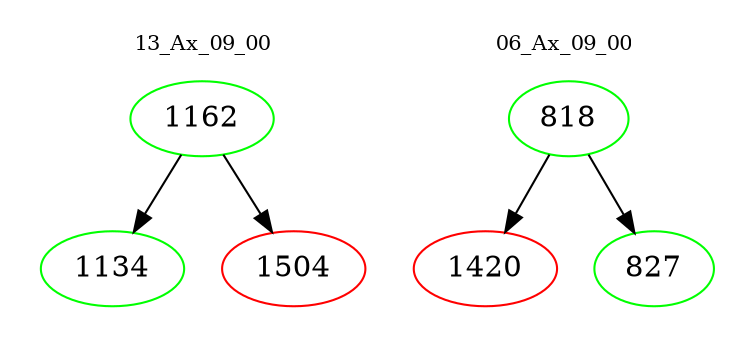 digraph{
subgraph cluster_0 {
color = white
label = "13_Ax_09_00";
fontsize=10;
T0_1162 [label="1162", color="green"]
T0_1162 -> T0_1134 [color="black"]
T0_1134 [label="1134", color="green"]
T0_1162 -> T0_1504 [color="black"]
T0_1504 [label="1504", color="red"]
}
subgraph cluster_1 {
color = white
label = "06_Ax_09_00";
fontsize=10;
T1_818 [label="818", color="green"]
T1_818 -> T1_1420 [color="black"]
T1_1420 [label="1420", color="red"]
T1_818 -> T1_827 [color="black"]
T1_827 [label="827", color="green"]
}
}
